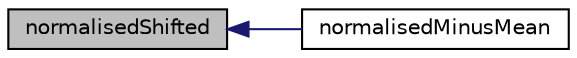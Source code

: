 digraph "normalisedShifted"
{
  bgcolor="transparent";
  edge [fontname="Helvetica",fontsize="10",labelfontname="Helvetica",labelfontsize="10"];
  node [fontname="Helvetica",fontsize="10",shape=record];
  rankdir="LR";
  Node1 [label="normalisedShifted",height=0.2,width=0.4,color="black", fillcolor="grey75", style="filled", fontcolor="black"];
  Node1 -> Node2 [dir="back",color="midnightblue",fontsize="10",style="solid",fontname="Helvetica"];
  Node2 [label="normalisedMinusMean",height=0.2,width=0.4,color="black",URL="$a00561.html#a5407149a3b21e0eef5784110fe3c105d"];
}
